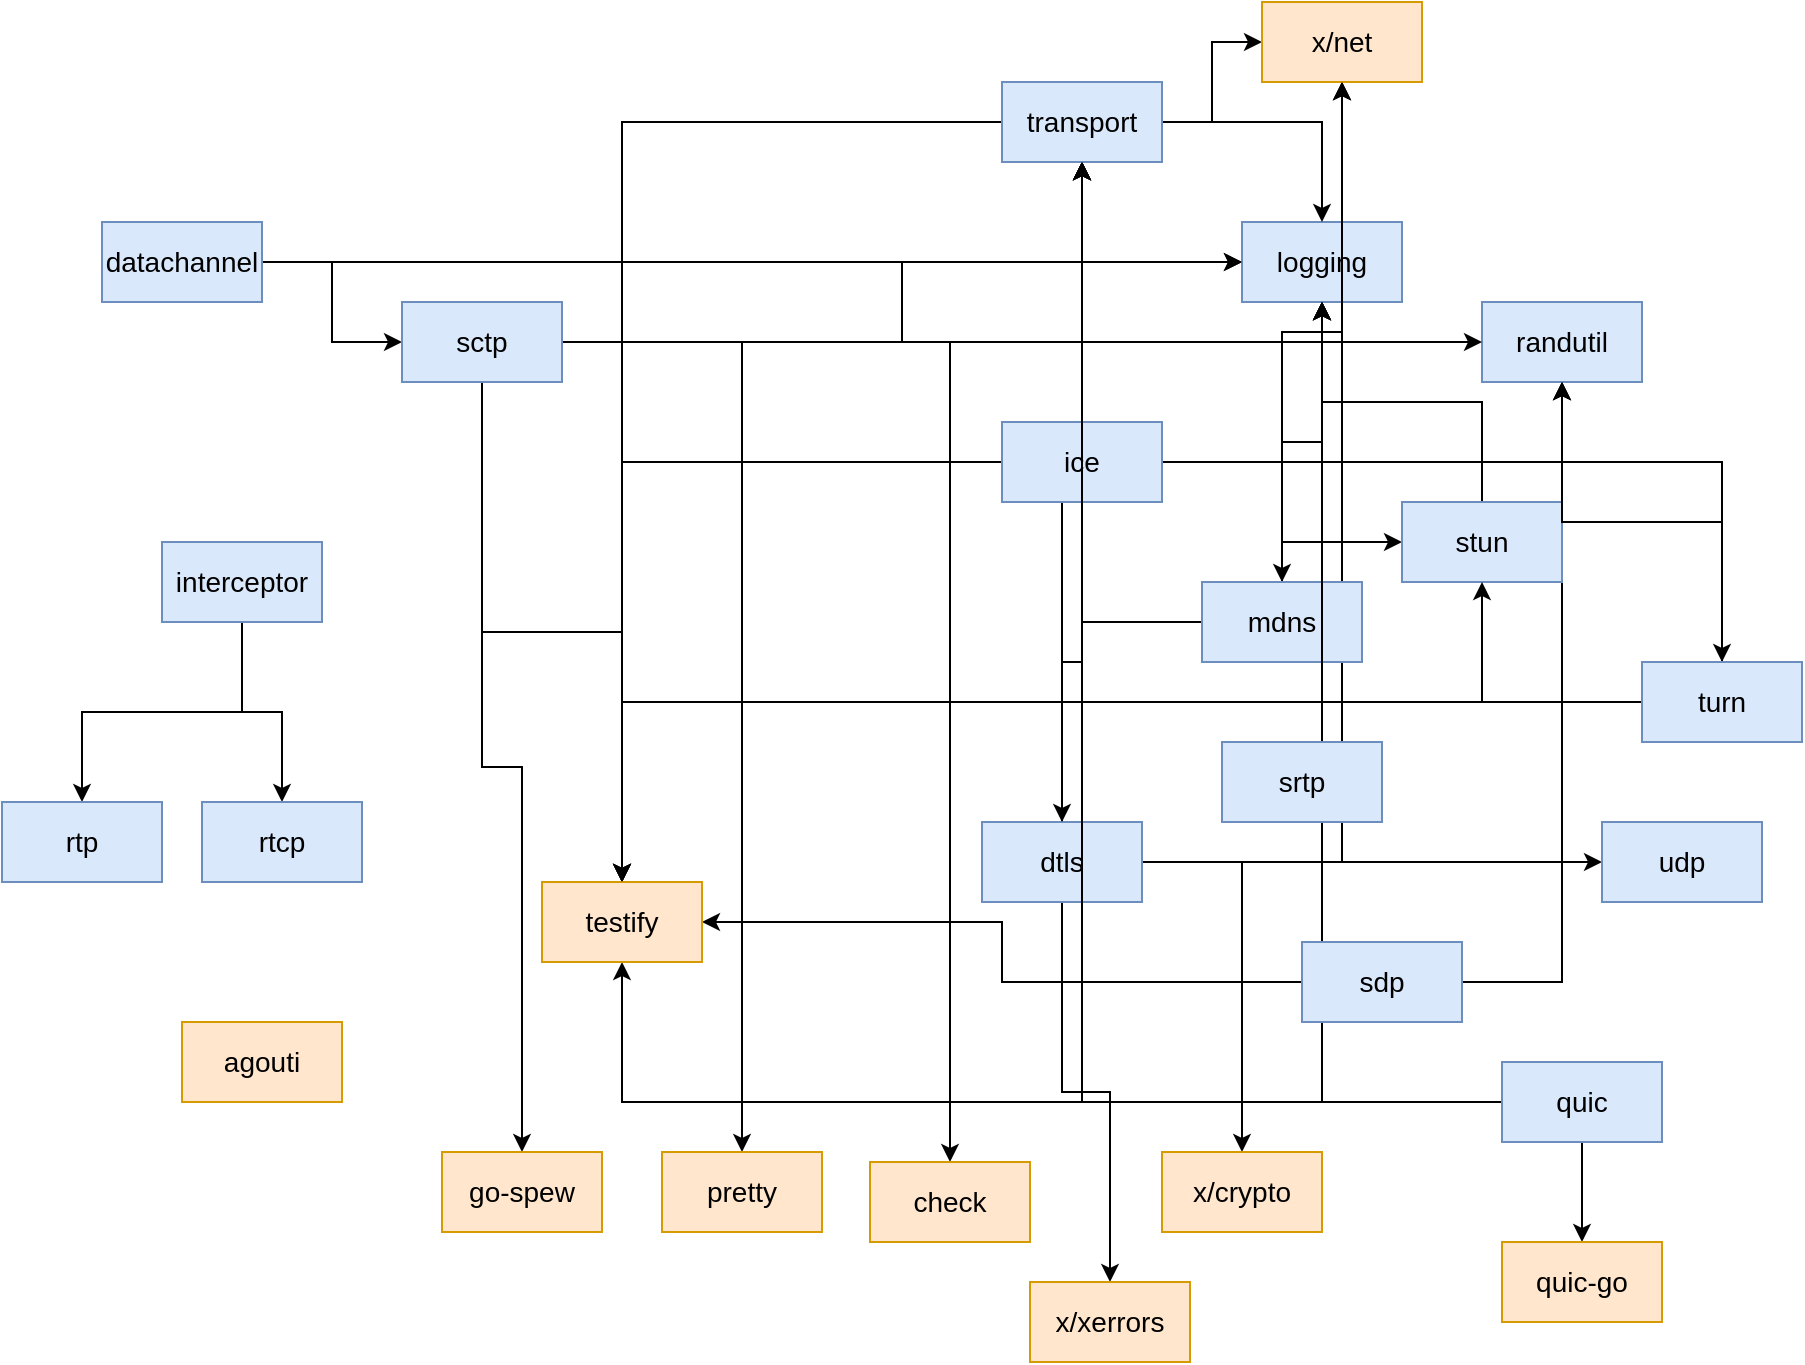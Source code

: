<mxfile version="13.5.4" type="github">
  <diagram id="Lim0YgTXz2O0rFs0yIkb" name="webrtc">
    <mxGraphModel dx="1549" dy="580" grid="1" gridSize="10" guides="1" tooltips="1" connect="1" arrows="1" fold="1" page="1" pageScale="1" pageWidth="827" pageHeight="1169" math="0" shadow="0">
      <root>
        <mxCell id="0" />
        <mxCell id="1" parent="0" />
        <mxCell id="bV21DThOPWdY1BmrYom6-17" style="edgeStyle=orthogonalEdgeStyle;rounded=0;orthogonalLoop=1;jettySize=auto;html=1;fontSize=14;" edge="1" parent="1" source="bV21DThOPWdY1BmrYom6-1" target="bV21DThOPWdY1BmrYom6-10">
          <mxGeometry relative="1" as="geometry" />
        </mxCell>
        <mxCell id="bV21DThOPWdY1BmrYom6-18" style="edgeStyle=orthogonalEdgeStyle;rounded=0;orthogonalLoop=1;jettySize=auto;html=1;fontSize=14;" edge="1" parent="1" source="bV21DThOPWdY1BmrYom6-1" target="bV21DThOPWdY1BmrYom6-5">
          <mxGeometry relative="1" as="geometry" />
        </mxCell>
        <mxCell id="bV21DThOPWdY1BmrYom6-19" style="edgeStyle=orthogonalEdgeStyle;rounded=0;orthogonalLoop=1;jettySize=auto;html=1;fontSize=14;" edge="1" parent="1" source="bV21DThOPWdY1BmrYom6-1" target="bV21DThOPWdY1BmrYom6-13">
          <mxGeometry relative="1" as="geometry" />
        </mxCell>
        <mxCell id="bV21DThOPWdY1BmrYom6-20" style="edgeStyle=orthogonalEdgeStyle;rounded=0;orthogonalLoop=1;jettySize=auto;html=1;fontSize=14;" edge="1" parent="1" source="bV21DThOPWdY1BmrYom6-1" target="bV21DThOPWdY1BmrYom6-15">
          <mxGeometry relative="1" as="geometry" />
        </mxCell>
        <mxCell id="bV21DThOPWdY1BmrYom6-1" value="datachannel" style="rounded=0;whiteSpace=wrap;html=1;fontSize=14;fillColor=#dae8fc;strokeColor=#6c8ebf;" vertex="1" parent="1">
          <mxGeometry x="30" y="120" width="80" height="40" as="geometry" />
        </mxCell>
        <mxCell id="bV21DThOPWdY1BmrYom6-57" style="edgeStyle=orthogonalEdgeStyle;rounded=0;orthogonalLoop=1;jettySize=auto;html=1;fontSize=14;" edge="1" parent="1" source="bV21DThOPWdY1BmrYom6-2" target="bV21DThOPWdY1BmrYom6-5">
          <mxGeometry relative="1" as="geometry" />
        </mxCell>
        <mxCell id="bV21DThOPWdY1BmrYom6-58" style="edgeStyle=orthogonalEdgeStyle;rounded=0;orthogonalLoop=1;jettySize=auto;html=1;fontSize=14;" edge="1" parent="1" source="bV21DThOPWdY1BmrYom6-2" target="bV21DThOPWdY1BmrYom6-13">
          <mxGeometry relative="1" as="geometry" />
        </mxCell>
        <mxCell id="bV21DThOPWdY1BmrYom6-60" style="edgeStyle=orthogonalEdgeStyle;rounded=0;orthogonalLoop=1;jettySize=auto;html=1;fontSize=14;" edge="1" parent="1" source="bV21DThOPWdY1BmrYom6-2" target="bV21DThOPWdY1BmrYom6-59">
          <mxGeometry relative="1" as="geometry" />
        </mxCell>
        <mxCell id="bV21DThOPWdY1BmrYom6-61" style="edgeStyle=orthogonalEdgeStyle;rounded=0;orthogonalLoop=1;jettySize=auto;html=1;fontSize=14;" edge="1" parent="1" source="bV21DThOPWdY1BmrYom6-2" target="bV21DThOPWdY1BmrYom6-16">
          <mxGeometry relative="1" as="geometry" />
        </mxCell>
        <mxCell id="bV21DThOPWdY1BmrYom6-64" style="edgeStyle=orthogonalEdgeStyle;rounded=0;orthogonalLoop=1;jettySize=auto;html=1;fontSize=14;" edge="1" parent="1" source="bV21DThOPWdY1BmrYom6-2" target="bV21DThOPWdY1BmrYom6-63">
          <mxGeometry relative="1" as="geometry" />
        </mxCell>
        <mxCell id="bV21DThOPWdY1BmrYom6-65" style="edgeStyle=orthogonalEdgeStyle;rounded=0;orthogonalLoop=1;jettySize=auto;html=1;fontSize=14;" edge="1" parent="1" source="bV21DThOPWdY1BmrYom6-2" target="bV21DThOPWdY1BmrYom6-62">
          <mxGeometry relative="1" as="geometry" />
        </mxCell>
        <mxCell id="bV21DThOPWdY1BmrYom6-2" value="dtls" style="rounded=0;whiteSpace=wrap;html=1;fontSize=14;fillColor=#dae8fc;strokeColor=#6c8ebf;" vertex="1" parent="1">
          <mxGeometry x="470" y="420" width="80" height="40" as="geometry" />
        </mxCell>
        <mxCell id="bV21DThOPWdY1BmrYom6-36" style="edgeStyle=orthogonalEdgeStyle;rounded=0;orthogonalLoop=1;jettySize=auto;html=1;fontSize=14;" edge="1" parent="1" source="bV21DThOPWdY1BmrYom6-3" target="bV21DThOPWdY1BmrYom6-2">
          <mxGeometry relative="1" as="geometry" />
        </mxCell>
        <mxCell id="bV21DThOPWdY1BmrYom6-37" style="edgeStyle=orthogonalEdgeStyle;rounded=0;orthogonalLoop=1;jettySize=auto;html=1;fontSize=14;" edge="1" parent="1" source="bV21DThOPWdY1BmrYom6-3" target="bV21DThOPWdY1BmrYom6-5">
          <mxGeometry relative="1" as="geometry" />
        </mxCell>
        <mxCell id="bV21DThOPWdY1BmrYom6-38" style="edgeStyle=orthogonalEdgeStyle;rounded=0;orthogonalLoop=1;jettySize=auto;html=1;fontSize=14;" edge="1" parent="1" source="bV21DThOPWdY1BmrYom6-3" target="bV21DThOPWdY1BmrYom6-7">
          <mxGeometry relative="1" as="geometry" />
        </mxCell>
        <mxCell id="bV21DThOPWdY1BmrYom6-40" style="edgeStyle=orthogonalEdgeStyle;rounded=0;orthogonalLoop=1;jettySize=auto;html=1;fontSize=14;" edge="1" parent="1" source="bV21DThOPWdY1BmrYom6-3" target="bV21DThOPWdY1BmrYom6-39">
          <mxGeometry relative="1" as="geometry" />
        </mxCell>
        <mxCell id="bV21DThOPWdY1BmrYom6-42" style="edgeStyle=orthogonalEdgeStyle;rounded=0;orthogonalLoop=1;jettySize=auto;html=1;fontSize=14;" edge="1" parent="1" source="bV21DThOPWdY1BmrYom6-3" target="bV21DThOPWdY1BmrYom6-41">
          <mxGeometry relative="1" as="geometry" />
        </mxCell>
        <mxCell id="bV21DThOPWdY1BmrYom6-43" style="edgeStyle=orthogonalEdgeStyle;rounded=0;orthogonalLoop=1;jettySize=auto;html=1;fontSize=14;" edge="1" parent="1" source="bV21DThOPWdY1BmrYom6-3" target="bV21DThOPWdY1BmrYom6-13">
          <mxGeometry relative="1" as="geometry" />
        </mxCell>
        <mxCell id="bV21DThOPWdY1BmrYom6-45" style="edgeStyle=orthogonalEdgeStyle;rounded=0;orthogonalLoop=1;jettySize=auto;html=1;fontSize=14;" edge="1" parent="1" source="bV21DThOPWdY1BmrYom6-3" target="bV21DThOPWdY1BmrYom6-44">
          <mxGeometry relative="1" as="geometry" />
        </mxCell>
        <mxCell id="bV21DThOPWdY1BmrYom6-46" style="edgeStyle=orthogonalEdgeStyle;rounded=0;orthogonalLoop=1;jettySize=auto;html=1;fontSize=14;" edge="1" parent="1" source="bV21DThOPWdY1BmrYom6-3" target="bV21DThOPWdY1BmrYom6-15">
          <mxGeometry relative="1" as="geometry" />
        </mxCell>
        <mxCell id="bV21DThOPWdY1BmrYom6-47" style="edgeStyle=orthogonalEdgeStyle;rounded=0;orthogonalLoop=1;jettySize=auto;html=1;fontSize=14;" edge="1" parent="1" source="bV21DThOPWdY1BmrYom6-3" target="bV21DThOPWdY1BmrYom6-16">
          <mxGeometry relative="1" as="geometry" />
        </mxCell>
        <mxCell id="bV21DThOPWdY1BmrYom6-3" value="ice" style="rounded=0;whiteSpace=wrap;html=1;fontSize=14;fillColor=#dae8fc;strokeColor=#6c8ebf;" vertex="1" parent="1">
          <mxGeometry x="480" y="220" width="80" height="40" as="geometry" />
        </mxCell>
        <mxCell id="bV21DThOPWdY1BmrYom6-34" style="edgeStyle=orthogonalEdgeStyle;rounded=0;orthogonalLoop=1;jettySize=auto;html=1;fontSize=14;" edge="1" parent="1" source="bV21DThOPWdY1BmrYom6-4" target="bV21DThOPWdY1BmrYom6-9">
          <mxGeometry relative="1" as="geometry" />
        </mxCell>
        <mxCell id="bV21DThOPWdY1BmrYom6-35" style="edgeStyle=orthogonalEdgeStyle;rounded=0;orthogonalLoop=1;jettySize=auto;html=1;fontSize=14;" edge="1" parent="1" source="bV21DThOPWdY1BmrYom6-4" target="bV21DThOPWdY1BmrYom6-8">
          <mxGeometry relative="1" as="geometry" />
        </mxCell>
        <mxCell id="bV21DThOPWdY1BmrYom6-4" value="interceptor" style="rounded=0;whiteSpace=wrap;html=1;fontSize=14;fillColor=#dae8fc;strokeColor=#6c8ebf;" vertex="1" parent="1">
          <mxGeometry x="60" y="280" width="80" height="40" as="geometry" />
        </mxCell>
        <mxCell id="bV21DThOPWdY1BmrYom6-5" value="logging" style="rounded=0;whiteSpace=wrap;html=1;fontSize=14;fillColor=#dae8fc;strokeColor=#6c8ebf;" vertex="1" parent="1">
          <mxGeometry x="600" y="120" width="80" height="40" as="geometry" />
        </mxCell>
        <mxCell id="bV21DThOPWdY1BmrYom6-68" style="edgeStyle=orthogonalEdgeStyle;rounded=0;orthogonalLoop=1;jettySize=auto;html=1;fontSize=14;" edge="1" parent="1" source="bV21DThOPWdY1BmrYom6-6" target="bV21DThOPWdY1BmrYom6-5">
          <mxGeometry relative="1" as="geometry" />
        </mxCell>
        <mxCell id="bV21DThOPWdY1BmrYom6-69" style="edgeStyle=orthogonalEdgeStyle;rounded=0;orthogonalLoop=1;jettySize=auto;html=1;fontSize=14;" edge="1" parent="1" source="bV21DThOPWdY1BmrYom6-6" target="bV21DThOPWdY1BmrYom6-13">
          <mxGeometry relative="1" as="geometry" />
        </mxCell>
        <mxCell id="bV21DThOPWdY1BmrYom6-70" style="edgeStyle=orthogonalEdgeStyle;rounded=0;orthogonalLoop=1;jettySize=auto;html=1;fontSize=14;" edge="1" parent="1" source="bV21DThOPWdY1BmrYom6-6" target="bV21DThOPWdY1BmrYom6-15">
          <mxGeometry relative="1" as="geometry" />
        </mxCell>
        <mxCell id="bV21DThOPWdY1BmrYom6-72" style="edgeStyle=orthogonalEdgeStyle;rounded=0;orthogonalLoop=1;jettySize=auto;html=1;fontSize=14;" edge="1" parent="1" source="bV21DThOPWdY1BmrYom6-6" target="bV21DThOPWdY1BmrYom6-71">
          <mxGeometry relative="1" as="geometry" />
        </mxCell>
        <mxCell id="bV21DThOPWdY1BmrYom6-6" value="quic" style="rounded=0;whiteSpace=wrap;html=1;fontSize=14;fillColor=#dae8fc;strokeColor=#6c8ebf;" vertex="1" parent="1">
          <mxGeometry x="730" y="540" width="80" height="40" as="geometry" />
        </mxCell>
        <mxCell id="bV21DThOPWdY1BmrYom6-7" value="randutil" style="rounded=0;whiteSpace=wrap;html=1;fontSize=14;fillColor=#dae8fc;strokeColor=#6c8ebf;" vertex="1" parent="1">
          <mxGeometry x="720" y="160" width="80" height="40" as="geometry" />
        </mxCell>
        <mxCell id="bV21DThOPWdY1BmrYom6-8" value="rtcp" style="rounded=0;whiteSpace=wrap;html=1;fontSize=14;fillColor=#dae8fc;strokeColor=#6c8ebf;" vertex="1" parent="1">
          <mxGeometry x="80" y="410" width="80" height="40" as="geometry" />
        </mxCell>
        <mxCell id="bV21DThOPWdY1BmrYom6-9" value="rtp" style="rounded=0;whiteSpace=wrap;html=1;fontSize=14;fillColor=#dae8fc;strokeColor=#6c8ebf;" vertex="1" parent="1">
          <mxGeometry x="-20" y="410" width="80" height="40" as="geometry" />
        </mxCell>
        <mxCell id="bV21DThOPWdY1BmrYom6-21" style="edgeStyle=orthogonalEdgeStyle;rounded=0;orthogonalLoop=1;jettySize=auto;html=1;fontSize=14;" edge="1" parent="1" source="bV21DThOPWdY1BmrYom6-10" target="bV21DThOPWdY1BmrYom6-5">
          <mxGeometry relative="1" as="geometry" />
        </mxCell>
        <mxCell id="bV21DThOPWdY1BmrYom6-22" style="edgeStyle=orthogonalEdgeStyle;rounded=0;orthogonalLoop=1;jettySize=auto;html=1;fontSize=14;" edge="1" parent="1" source="bV21DThOPWdY1BmrYom6-10" target="bV21DThOPWdY1BmrYom6-7">
          <mxGeometry relative="1" as="geometry" />
        </mxCell>
        <mxCell id="bV21DThOPWdY1BmrYom6-23" style="edgeStyle=orthogonalEdgeStyle;rounded=0;orthogonalLoop=1;jettySize=auto;html=1;fontSize=14;" edge="1" parent="1" source="bV21DThOPWdY1BmrYom6-10" target="bV21DThOPWdY1BmrYom6-13">
          <mxGeometry relative="1" as="geometry" />
        </mxCell>
        <mxCell id="bV21DThOPWdY1BmrYom6-24" style="edgeStyle=orthogonalEdgeStyle;rounded=0;orthogonalLoop=1;jettySize=auto;html=1;fontSize=14;" edge="1" parent="1" source="bV21DThOPWdY1BmrYom6-10" target="bV21DThOPWdY1BmrYom6-15">
          <mxGeometry relative="1" as="geometry" />
        </mxCell>
        <mxCell id="bV21DThOPWdY1BmrYom6-27" style="edgeStyle=orthogonalEdgeStyle;rounded=0;orthogonalLoop=1;jettySize=auto;html=1;fontSize=14;" edge="1" parent="1" source="bV21DThOPWdY1BmrYom6-10" target="bV21DThOPWdY1BmrYom6-25">
          <mxGeometry relative="1" as="geometry" />
        </mxCell>
        <mxCell id="bV21DThOPWdY1BmrYom6-28" style="edgeStyle=orthogonalEdgeStyle;rounded=0;orthogonalLoop=1;jettySize=auto;html=1;fontSize=14;" edge="1" parent="1" source="bV21DThOPWdY1BmrYom6-10" target="bV21DThOPWdY1BmrYom6-26">
          <mxGeometry relative="1" as="geometry" />
        </mxCell>
        <mxCell id="bV21DThOPWdY1BmrYom6-30" style="edgeStyle=orthogonalEdgeStyle;rounded=0;orthogonalLoop=1;jettySize=auto;html=1;fontSize=14;" edge="1" parent="1" source="bV21DThOPWdY1BmrYom6-10" target="bV21DThOPWdY1BmrYom6-29">
          <mxGeometry relative="1" as="geometry" />
        </mxCell>
        <mxCell id="bV21DThOPWdY1BmrYom6-10" value="sctp" style="rounded=0;whiteSpace=wrap;html=1;fontSize=14;fillColor=#dae8fc;strokeColor=#6c8ebf;" vertex="1" parent="1">
          <mxGeometry x="180" y="160" width="80" height="40" as="geometry" />
        </mxCell>
        <mxCell id="bV21DThOPWdY1BmrYom6-66" style="edgeStyle=orthogonalEdgeStyle;rounded=0;orthogonalLoop=1;jettySize=auto;html=1;fontSize=14;" edge="1" parent="1" source="bV21DThOPWdY1BmrYom6-11" target="bV21DThOPWdY1BmrYom6-7">
          <mxGeometry relative="1" as="geometry" />
        </mxCell>
        <mxCell id="bV21DThOPWdY1BmrYom6-67" style="edgeStyle=orthogonalEdgeStyle;rounded=0;orthogonalLoop=1;jettySize=auto;html=1;fontSize=14;" edge="1" parent="1" source="bV21DThOPWdY1BmrYom6-11" target="bV21DThOPWdY1BmrYom6-15">
          <mxGeometry relative="1" as="geometry" />
        </mxCell>
        <mxCell id="bV21DThOPWdY1BmrYom6-11" value="sdp" style="rounded=0;whiteSpace=wrap;html=1;fontSize=14;fillColor=#dae8fc;strokeColor=#6c8ebf;" vertex="1" parent="1">
          <mxGeometry x="630" y="480" width="80" height="40" as="geometry" />
        </mxCell>
        <mxCell id="bV21DThOPWdY1BmrYom6-12" value="srtp" style="rounded=0;whiteSpace=wrap;html=1;fontSize=14;fillColor=#dae8fc;strokeColor=#6c8ebf;" vertex="1" parent="1">
          <mxGeometry x="590" y="380" width="80" height="40" as="geometry" />
        </mxCell>
        <mxCell id="bV21DThOPWdY1BmrYom6-31" style="edgeStyle=orthogonalEdgeStyle;rounded=0;orthogonalLoop=1;jettySize=auto;html=1;fontSize=14;" edge="1" parent="1" source="bV21DThOPWdY1BmrYom6-13" target="bV21DThOPWdY1BmrYom6-5">
          <mxGeometry relative="1" as="geometry" />
        </mxCell>
        <mxCell id="bV21DThOPWdY1BmrYom6-32" style="edgeStyle=orthogonalEdgeStyle;rounded=0;orthogonalLoop=1;jettySize=auto;html=1;fontSize=14;" edge="1" parent="1" source="bV21DThOPWdY1BmrYom6-13" target="bV21DThOPWdY1BmrYom6-15">
          <mxGeometry relative="1" as="geometry" />
        </mxCell>
        <mxCell id="bV21DThOPWdY1BmrYom6-33" style="edgeStyle=orthogonalEdgeStyle;rounded=0;orthogonalLoop=1;jettySize=auto;html=1;fontSize=14;" edge="1" parent="1" source="bV21DThOPWdY1BmrYom6-13" target="bV21DThOPWdY1BmrYom6-16">
          <mxGeometry relative="1" as="geometry" />
        </mxCell>
        <mxCell id="bV21DThOPWdY1BmrYom6-13" value="transport" style="rounded=0;whiteSpace=wrap;html=1;fontSize=14;fillColor=#dae8fc;strokeColor=#6c8ebf;" vertex="1" parent="1">
          <mxGeometry x="480" y="50" width="80" height="40" as="geometry" />
        </mxCell>
        <mxCell id="bV21DThOPWdY1BmrYom6-14" value="agouti" style="rounded=0;whiteSpace=wrap;html=1;fontSize=14;fillColor=#ffe6cc;strokeColor=#d79b00;" vertex="1" parent="1">
          <mxGeometry x="70" y="520" width="80" height="40" as="geometry" />
        </mxCell>
        <mxCell id="bV21DThOPWdY1BmrYom6-15" value="testify" style="rounded=0;whiteSpace=wrap;html=1;fontSize=14;fillColor=#ffe6cc;strokeColor=#d79b00;" vertex="1" parent="1">
          <mxGeometry x="250" y="450" width="80" height="40" as="geometry" />
        </mxCell>
        <mxCell id="bV21DThOPWdY1BmrYom6-16" value="x/net" style="rounded=0;whiteSpace=wrap;html=1;fontSize=14;fillColor=#ffe6cc;strokeColor=#d79b00;" vertex="1" parent="1">
          <mxGeometry x="610" y="10" width="80" height="40" as="geometry" />
        </mxCell>
        <mxCell id="bV21DThOPWdY1BmrYom6-25" value="go-spew" style="rounded=0;whiteSpace=wrap;html=1;fontSize=14;fillColor=#ffe6cc;strokeColor=#d79b00;" vertex="1" parent="1">
          <mxGeometry x="200" y="585" width="80" height="40" as="geometry" />
        </mxCell>
        <mxCell id="bV21DThOPWdY1BmrYom6-26" value="pretty" style="rounded=0;whiteSpace=wrap;html=1;fontSize=14;fillColor=#ffe6cc;strokeColor=#d79b00;" vertex="1" parent="1">
          <mxGeometry x="310" y="585" width="80" height="40" as="geometry" />
        </mxCell>
        <mxCell id="bV21DThOPWdY1BmrYom6-29" value="check" style="rounded=0;whiteSpace=wrap;html=1;fontSize=14;fillColor=#ffe6cc;strokeColor=#d79b00;" vertex="1" parent="1">
          <mxGeometry x="414" y="590" width="80" height="40" as="geometry" />
        </mxCell>
        <mxCell id="bV21DThOPWdY1BmrYom6-48" style="edgeStyle=orthogonalEdgeStyle;rounded=0;orthogonalLoop=1;jettySize=auto;html=1;fontSize=14;" edge="1" parent="1" source="bV21DThOPWdY1BmrYom6-39" target="bV21DThOPWdY1BmrYom6-5">
          <mxGeometry relative="1" as="geometry" />
        </mxCell>
        <mxCell id="bV21DThOPWdY1BmrYom6-49" style="edgeStyle=orthogonalEdgeStyle;rounded=0;orthogonalLoop=1;jettySize=auto;html=1;fontSize=14;" edge="1" parent="1" source="bV21DThOPWdY1BmrYom6-39" target="bV21DThOPWdY1BmrYom6-13">
          <mxGeometry relative="1" as="geometry" />
        </mxCell>
        <mxCell id="bV21DThOPWdY1BmrYom6-50" style="edgeStyle=orthogonalEdgeStyle;rounded=0;orthogonalLoop=1;jettySize=auto;html=1;fontSize=14;" edge="1" parent="1" source="bV21DThOPWdY1BmrYom6-39" target="bV21DThOPWdY1BmrYom6-16">
          <mxGeometry relative="1" as="geometry" />
        </mxCell>
        <mxCell id="bV21DThOPWdY1BmrYom6-39" value="mdns" style="rounded=0;whiteSpace=wrap;html=1;fontSize=14;fillColor=#dae8fc;strokeColor=#6c8ebf;" vertex="1" parent="1">
          <mxGeometry x="580" y="300" width="80" height="40" as="geometry" />
        </mxCell>
        <mxCell id="bV21DThOPWdY1BmrYom6-51" style="edgeStyle=orthogonalEdgeStyle;rounded=0;orthogonalLoop=1;jettySize=auto;html=1;fontSize=14;" edge="1" parent="1" source="bV21DThOPWdY1BmrYom6-41" target="bV21DThOPWdY1BmrYom6-5">
          <mxGeometry relative="1" as="geometry" />
        </mxCell>
        <mxCell id="bV21DThOPWdY1BmrYom6-41" value="stun" style="rounded=0;whiteSpace=wrap;html=1;fontSize=14;fillColor=#dae8fc;strokeColor=#6c8ebf;" vertex="1" parent="1">
          <mxGeometry x="680" y="260" width="80" height="40" as="geometry" />
        </mxCell>
        <mxCell id="bV21DThOPWdY1BmrYom6-52" style="edgeStyle=orthogonalEdgeStyle;rounded=0;orthogonalLoop=1;jettySize=auto;html=1;fontSize=14;" edge="1" parent="1" source="bV21DThOPWdY1BmrYom6-44" target="bV21DThOPWdY1BmrYom6-5">
          <mxGeometry relative="1" as="geometry" />
        </mxCell>
        <mxCell id="bV21DThOPWdY1BmrYom6-53" style="edgeStyle=orthogonalEdgeStyle;rounded=0;orthogonalLoop=1;jettySize=auto;html=1;fontSize=14;" edge="1" parent="1" source="bV21DThOPWdY1BmrYom6-44" target="bV21DThOPWdY1BmrYom6-7">
          <mxGeometry relative="1" as="geometry" />
        </mxCell>
        <mxCell id="bV21DThOPWdY1BmrYom6-54" style="edgeStyle=orthogonalEdgeStyle;rounded=0;orthogonalLoop=1;jettySize=auto;html=1;fontSize=14;" edge="1" parent="1" source="bV21DThOPWdY1BmrYom6-44" target="bV21DThOPWdY1BmrYom6-41">
          <mxGeometry relative="1" as="geometry" />
        </mxCell>
        <mxCell id="bV21DThOPWdY1BmrYom6-55" style="edgeStyle=orthogonalEdgeStyle;rounded=0;orthogonalLoop=1;jettySize=auto;html=1;fontSize=14;" edge="1" parent="1" source="bV21DThOPWdY1BmrYom6-44" target="bV21DThOPWdY1BmrYom6-13">
          <mxGeometry relative="1" as="geometry" />
        </mxCell>
        <mxCell id="bV21DThOPWdY1BmrYom6-56" style="edgeStyle=orthogonalEdgeStyle;rounded=0;orthogonalLoop=1;jettySize=auto;html=1;fontSize=14;" edge="1" parent="1" source="bV21DThOPWdY1BmrYom6-44" target="bV21DThOPWdY1BmrYom6-15">
          <mxGeometry relative="1" as="geometry" />
        </mxCell>
        <mxCell id="bV21DThOPWdY1BmrYom6-44" value="turn" style="rounded=0;whiteSpace=wrap;html=1;fontSize=14;fillColor=#dae8fc;strokeColor=#6c8ebf;" vertex="1" parent="1">
          <mxGeometry x="800" y="340" width="80" height="40" as="geometry" />
        </mxCell>
        <mxCell id="bV21DThOPWdY1BmrYom6-59" value="udp" style="rounded=0;whiteSpace=wrap;html=1;fontSize=14;fillColor=#dae8fc;strokeColor=#6c8ebf;" vertex="1" parent="1">
          <mxGeometry x="780" y="420" width="80" height="40" as="geometry" />
        </mxCell>
        <mxCell id="bV21DThOPWdY1BmrYom6-62" value="x/xerrors" style="rounded=0;whiteSpace=wrap;html=1;fontSize=14;fillColor=#ffe6cc;strokeColor=#d79b00;" vertex="1" parent="1">
          <mxGeometry x="494" y="650" width="80" height="40" as="geometry" />
        </mxCell>
        <mxCell id="bV21DThOPWdY1BmrYom6-63" value="x/crypto" style="rounded=0;whiteSpace=wrap;html=1;fontSize=14;fillColor=#ffe6cc;strokeColor=#d79b00;" vertex="1" parent="1">
          <mxGeometry x="560" y="585" width="80" height="40" as="geometry" />
        </mxCell>
        <mxCell id="bV21DThOPWdY1BmrYom6-71" value="quic-go" style="rounded=0;whiteSpace=wrap;html=1;fontSize=14;fillColor=#ffe6cc;strokeColor=#d79b00;" vertex="1" parent="1">
          <mxGeometry x="730" y="630" width="80" height="40" as="geometry" />
        </mxCell>
      </root>
    </mxGraphModel>
  </diagram>
</mxfile>
